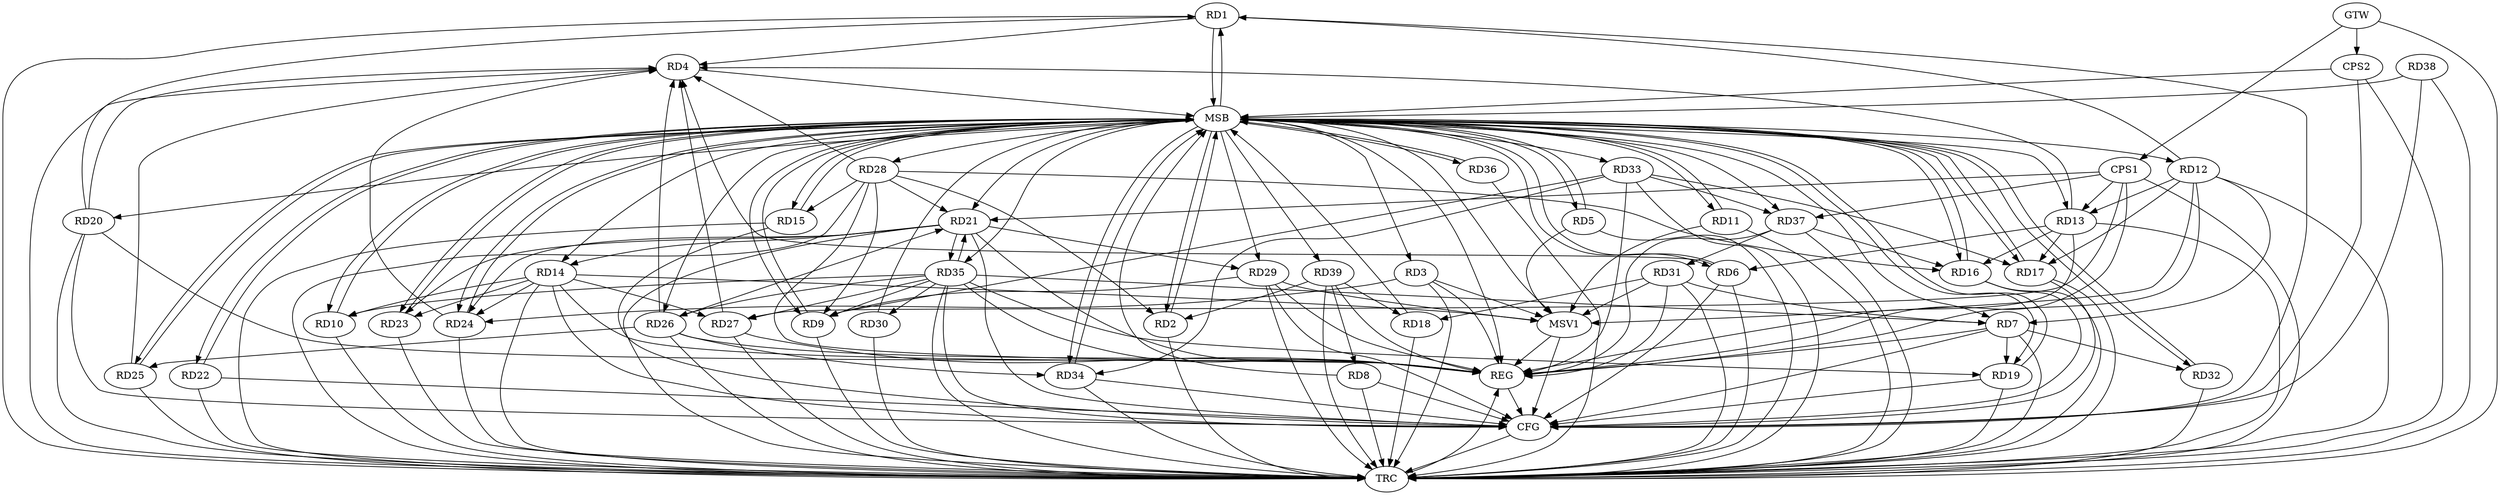 strict digraph G {
  RD1 [ label="RD1" ];
  RD2 [ label="RD2" ];
  RD3 [ label="RD3" ];
  RD4 [ label="RD4" ];
  RD5 [ label="RD5" ];
  RD6 [ label="RD6" ];
  RD7 [ label="RD7" ];
  RD8 [ label="RD8" ];
  RD9 [ label="RD9" ];
  RD10 [ label="RD10" ];
  RD11 [ label="RD11" ];
  RD12 [ label="RD12" ];
  RD13 [ label="RD13" ];
  RD14 [ label="RD14" ];
  RD15 [ label="RD15" ];
  RD16 [ label="RD16" ];
  RD17 [ label="RD17" ];
  RD18 [ label="RD18" ];
  RD19 [ label="RD19" ];
  RD20 [ label="RD20" ];
  RD21 [ label="RD21" ];
  RD22 [ label="RD22" ];
  RD23 [ label="RD23" ];
  RD24 [ label="RD24" ];
  RD25 [ label="RD25" ];
  RD26 [ label="RD26" ];
  RD27 [ label="RD27" ];
  RD28 [ label="RD28" ];
  RD29 [ label="RD29" ];
  RD30 [ label="RD30" ];
  RD31 [ label="RD31" ];
  RD32 [ label="RD32" ];
  RD33 [ label="RD33" ];
  RD34 [ label="RD34" ];
  RD35 [ label="RD35" ];
  RD36 [ label="RD36" ];
  RD37 [ label="RD37" ];
  RD38 [ label="RD38" ];
  RD39 [ label="RD39" ];
  CPS1 [ label="CPS1" ];
  CPS2 [ label="CPS2" ];
  GTW [ label="GTW" ];
  REG [ label="REG" ];
  MSB [ label="MSB" ];
  CFG [ label="CFG" ];
  TRC [ label="TRC" ];
  MSV1 [ label="MSV1" ];
  RD12 -> RD1;
  RD20 -> RD1;
  RD28 -> RD2;
  RD39 -> RD2;
  RD3 -> RD24;
  RD13 -> RD6;
  RD12 -> RD7;
  RD7 -> RD19;
  RD31 -> RD7;
  RD7 -> RD32;
  RD35 -> RD7;
  RD39 -> RD8;
  RD28 -> RD9;
  RD29 -> RD9;
  RD33 -> RD9;
  RD35 -> RD9;
  RD14 -> RD10;
  RD35 -> RD10;
  RD12 -> RD13;
  RD12 -> RD17;
  RD13 -> RD16;
  RD13 -> RD17;
  RD21 -> RD14;
  RD14 -> RD23;
  RD14 -> RD24;
  RD14 -> RD27;
  RD28 -> RD15;
  RD28 -> RD16;
  RD37 -> RD16;
  RD33 -> RD17;
  RD31 -> RD18;
  RD39 -> RD18;
  RD35 -> RD19;
  RD21 -> RD23;
  RD21 -> RD24;
  RD26 -> RD21;
  RD28 -> RD21;
  RD21 -> RD29;
  RD21 -> RD35;
  RD35 -> RD21;
  RD26 -> RD25;
  RD26 -> RD34;
  RD35 -> RD26;
  RD35 -> RD27;
  RD35 -> RD30;
  RD37 -> RD31;
  RD33 -> RD34;
  RD33 -> RD37;
  CPS1 -> RD13;
  CPS1 -> RD21;
  CPS1 -> RD27;
  CPS1 -> RD37;
  GTW -> CPS1;
  GTW -> CPS2;
  RD3 -> REG;
  RD7 -> REG;
  RD12 -> REG;
  RD13 -> REG;
  RD14 -> REG;
  RD20 -> REG;
  RD21 -> REG;
  RD26 -> REG;
  RD27 -> REG;
  RD28 -> REG;
  RD29 -> REG;
  RD31 -> REG;
  RD33 -> REG;
  RD35 -> REG;
  RD37 -> REG;
  RD39 -> REG;
  CPS1 -> REG;
  RD1 -> MSB;
  MSB -> RD10;
  MSB -> RD11;
  MSB -> RD34;
  MSB -> REG;
  RD2 -> MSB;
  MSB -> RD12;
  MSB -> RD19;
  MSB -> RD23;
  MSB -> RD28;
  RD4 -> MSB;
  MSB -> RD14;
  MSB -> RD24;
  RD5 -> MSB;
  MSB -> RD39;
  RD6 -> MSB;
  MSB -> RD33;
  MSB -> RD36;
  RD8 -> MSB;
  MSB -> RD13;
  MSB -> RD20;
  MSB -> RD22;
  MSB -> RD37;
  RD9 -> MSB;
  MSB -> RD25;
  RD10 -> MSB;
  MSB -> RD7;
  MSB -> RD9;
  MSB -> RD15;
  MSB -> RD29;
  MSB -> RD35;
  RD11 -> MSB;
  MSB -> RD5;
  MSB -> RD32;
  RD15 -> MSB;
  MSB -> RD6;
  RD16 -> MSB;
  RD17 -> MSB;
  MSB -> RD26;
  RD18 -> MSB;
  RD19 -> MSB;
  MSB -> RD1;
  MSB -> RD16;
  RD22 -> MSB;
  MSB -> RD2;
  MSB -> RD17;
  MSB -> RD21;
  RD23 -> MSB;
  RD24 -> MSB;
  RD25 -> MSB;
  RD30 -> MSB;
  RD32 -> MSB;
  RD34 -> MSB;
  MSB -> RD3;
  RD36 -> MSB;
  RD38 -> MSB;
  CPS2 -> MSB;
  RD16 -> CFG;
  RD21 -> CFG;
  RD22 -> CFG;
  RD20 -> CFG;
  RD19 -> CFG;
  RD8 -> CFG;
  RD35 -> CFG;
  RD34 -> CFG;
  CPS2 -> CFG;
  RD15 -> CFG;
  RD1 -> CFG;
  RD7 -> CFG;
  RD17 -> CFG;
  RD14 -> CFG;
  RD38 -> CFG;
  RD29 -> CFG;
  RD6 -> CFG;
  REG -> CFG;
  RD1 -> TRC;
  RD2 -> TRC;
  RD3 -> TRC;
  RD4 -> TRC;
  RD5 -> TRC;
  RD6 -> TRC;
  RD7 -> TRC;
  RD8 -> TRC;
  RD9 -> TRC;
  RD10 -> TRC;
  RD11 -> TRC;
  RD12 -> TRC;
  RD13 -> TRC;
  RD14 -> TRC;
  RD15 -> TRC;
  RD16 -> TRC;
  RD17 -> TRC;
  RD18 -> TRC;
  RD19 -> TRC;
  RD20 -> TRC;
  RD21 -> TRC;
  RD22 -> TRC;
  RD23 -> TRC;
  RD24 -> TRC;
  RD25 -> TRC;
  RD26 -> TRC;
  RD27 -> TRC;
  RD28 -> TRC;
  RD29 -> TRC;
  RD30 -> TRC;
  RD31 -> TRC;
  RD32 -> TRC;
  RD33 -> TRC;
  RD34 -> TRC;
  RD35 -> TRC;
  RD36 -> TRC;
  RD37 -> TRC;
  RD38 -> TRC;
  RD39 -> TRC;
  CPS1 -> TRC;
  CPS2 -> TRC;
  GTW -> TRC;
  CFG -> TRC;
  TRC -> REG;
  RD1 -> RD4;
  RD20 -> RD4;
  RD13 -> RD4;
  RD26 -> RD4;
  RD28 -> RD4;
  RD24 -> RD4;
  RD25 -> RD4;
  RD6 -> RD4;
  RD27 -> RD4;
  RD12 -> MSV1;
  RD14 -> MSV1;
  RD29 -> MSV1;
  RD31 -> MSV1;
  MSB -> MSV1;
  RD11 -> MSV1;
  RD3 -> MSV1;
  RD5 -> MSV1;
  MSV1 -> REG;
  MSV1 -> CFG;
}
